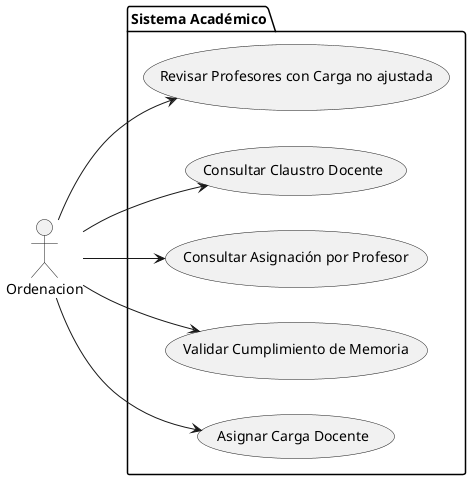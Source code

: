 @startuml
left to right direction
actor Ordenacion
package "Sistema Académico" {
    usecase "Revisar Profesores con Carga no ajustada" as RevisarCarga
    usecase "Consultar Claustro Docente" as ConsultarClaustro
    usecase "Consultar Asignación por Profesor" as ConsultarAsignacion
    usecase "Validar Cumplimiento de Memoria" as ValidarCumplimiento
    usecase "Asignar Carga Docente" as AsignarCarga
}
Ordenacion --> RevisarCarga
Ordenacion --> ConsultarClaustro
Ordenacion --> AsignarCarga
Ordenacion --> ValidarCumplimiento
Ordenacion --> ConsultarAsignacion
@enduml